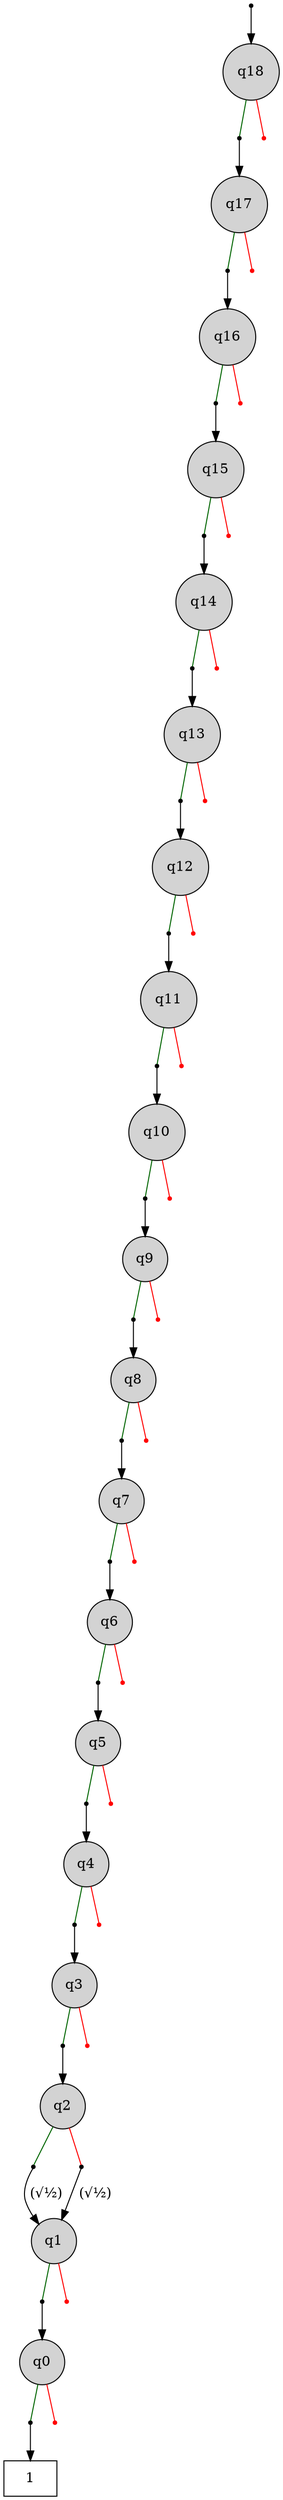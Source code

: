 digraph "DD" {
graph [center=true, ordering=out];
node [shape=circle, center=true];
"T" [ shape = box, label="1" ];
"R" [label="", shape=point];
"0" [ label="q18" ,style=filled, fillcolor=lightgray ];
"0h0"  [label="", shape=point];
"0h2"  [label="", shape=point , fillcolor=red, color=red];
"1" [ label="q17" ,style=filled, fillcolor=lightgray ];
"1h0"  [label="", shape=point];
"1h2"  [label="", shape=point , fillcolor=red, color=red];
"2" [ label="q16" ,style=filled, fillcolor=lightgray ];
"2h0"  [label="", shape=point];
"2h2"  [label="", shape=point , fillcolor=red, color=red];
"3" [ label="q15" ,style=filled, fillcolor=lightgray ];
"3h0"  [label="", shape=point];
"3h2"  [label="", shape=point , fillcolor=red, color=red];
"4" [ label="q14" ,style=filled, fillcolor=lightgray ];
"4h0"  [label="", shape=point];
"4h2"  [label="", shape=point , fillcolor=red, color=red];
"5" [ label="q13" ,style=filled, fillcolor=lightgray ];
"5h0"  [label="", shape=point];
"5h2"  [label="", shape=point , fillcolor=red, color=red];
"6" [ label="q12" ,style=filled, fillcolor=lightgray ];
"6h0"  [label="", shape=point];
"6h2"  [label="", shape=point , fillcolor=red, color=red];
"7" [ label="q11" ,style=filled, fillcolor=lightgray ];
"7h0"  [label="", shape=point];
"7h2"  [label="", shape=point , fillcolor=red, color=red];
"8" [ label="q10" ,style=filled, fillcolor=lightgray ];
"8h0"  [label="", shape=point];
"8h2"  [label="", shape=point , fillcolor=red, color=red];
"9" [ label="q9" ,style=filled, fillcolor=lightgray ];
"9h0"  [label="", shape=point];
"9h2"  [label="", shape=point , fillcolor=red, color=red];
"10" [ label="q8" ,style=filled, fillcolor=lightgray ];
"10h0"  [label="", shape=point];
"10h2"  [label="", shape=point , fillcolor=red, color=red];
"11" [ label="q7" ,style=filled, fillcolor=lightgray ];
"11h0"  [label="", shape=point];
"11h2"  [label="", shape=point , fillcolor=red, color=red];
"12" [ label="q6" ,style=filled, fillcolor=lightgray ];
"12h0"  [label="", shape=point];
"12h2"  [label="", shape=point , fillcolor=red, color=red];
"13" [ label="q5" ,style=filled, fillcolor=lightgray ];
"13h0"  [label="", shape=point];
"13h2"  [label="", shape=point , fillcolor=red, color=red];
"14" [ label="q4" ,style=filled, fillcolor=lightgray ];
"14h0"  [label="", shape=point];
"14h2"  [label="", shape=point , fillcolor=red, color=red];
"15" [ label="q3" ,style=filled, fillcolor=lightgray ];
"15h0"  [label="", shape=point];
"15h2"  [label="", shape=point , fillcolor=red, color=red];
"16" [ label="q2" ,style=filled, fillcolor=lightgray ];
"16h0"  [label="", shape=point];
"16h2"  [label="", shape=point];
"17" [ label="q1" ,style=filled, fillcolor=lightgray ];
"17h0"  [label="", shape=point];
"17h2"  [label="", shape=point , fillcolor=red, color=red];
"18" [ label="q0" ,style=filled, fillcolor=lightgray ];
"18h0"  [label="", shape=point ];
"18h2"  [label="", shape=point , fillcolor=red, color=red];

"R" -> "0"
{rank=same; "0h0" "0h2"}
"0" -> "0h0" [arrowhead=none,color=darkgreen];
"0h0" -> "1";
"0" -> "0h2" [arrowhead=none,color=red];
{rank=same; "1h0" "1h2"}
"1" -> "1h0" [arrowhead=none,color=darkgreen];
"1h0" -> "2";
"1" -> "1h2" [arrowhead=none,color=red];
{rank=same; "2h0" "2h2"}
"2" -> "2h0" [arrowhead=none,color=darkgreen];
"2h0" -> "3";
"2" -> "2h2" [arrowhead=none,color=red];
{rank=same; "3h0" "3h2"}
"3" -> "3h0" [arrowhead=none,color=darkgreen];
"3h0" -> "4";
"3" -> "3h2" [arrowhead=none,color=red];
{rank=same; "4h0" "4h2"}
"4" -> "4h0" [arrowhead=none,color=darkgreen];
"4h0" -> "5";
"4" -> "4h2" [arrowhead=none,color=red];
{rank=same; "5h0" "5h2"}
"5" -> "5h0" [arrowhead=none,color=darkgreen];
"5h0" -> "6";
"5" -> "5h2" [arrowhead=none,color=red];
{rank=same; "6h0" "6h2"}
"6" -> "6h0" [arrowhead=none,color=darkgreen];
"6h0" -> "7";
"6" -> "6h2" [arrowhead=none,color=red];
{rank=same; "7h0" "7h2"}
"7" -> "7h0" [arrowhead=none,color=darkgreen];
"7h0" -> "8";
"7" -> "7h2" [arrowhead=none,color=red];
{rank=same; "8h0" "8h2"}
"8" -> "8h0" [arrowhead=none,color=darkgreen];
"8h0" -> "9";
"8" -> "8h2" [arrowhead=none,color=red];
{rank=same; "9h0" "9h2"}
"9" -> "9h0" [arrowhead=none,color=darkgreen];
"9h0" -> "10";
"9" -> "9h2" [arrowhead=none,color=red];
{rank=same; "10h0" "10h2"}
"10" -> "10h0" [arrowhead=none,color=darkgreen];
"10h0" -> "11";
"10" -> "10h2" [arrowhead=none,color=red];
{rank=same; "11h0" "11h2"}
"11" -> "11h0" [arrowhead=none,color=darkgreen];
"11h0" -> "12";
"11" -> "11h2" [arrowhead=none,color=red];
{rank=same; "12h0" "12h2"}
"12" -> "12h0" [arrowhead=none,color=darkgreen];
"12h0" -> "13";
"12" -> "12h2" [arrowhead=none,color=red];
{rank=same; "13h0" "13h2"}
"13" -> "13h0" [arrowhead=none,color=darkgreen];
"13h0" -> "14";
"13" -> "13h2" [arrowhead=none,color=red];
{rank=same; "14h0" "14h2"}
"14" -> "14h0" [arrowhead=none,color=darkgreen];
"14h0" -> "15";
"14" -> "14h2" [arrowhead=none,color=red];
{rank=same; "15h0" "15h2"}
"15" -> "15h0" [arrowhead=none,color=darkgreen];
"15h0" -> "16";
"15" -> "15h2" [arrowhead=none,color=red];
{rank=same; "16h0" "16h2"}
"16" -> "16h0" [arrowhead=none,color=darkgreen];
"16h0" -> "17" [label=" (√½)" ];
"16" -> "16h2" [arrowhead=none,color=red];
"16h2" -> "17" [label=" (√½)" ];
{rank=same; "17h0" "17h2"}
"17" -> "17h0" [arrowhead=none,color=darkgreen];
"17h0" -> "18";
"17" -> "17h2" [arrowhead=none,color=red];
{rank=same; "18h0" "18h2"}
"18" -> "18h0" [arrowhead=none,color=darkgreen];
"18h0"-> "T";
"18" -> "18h2" [arrowhead=none,color=red];

}
